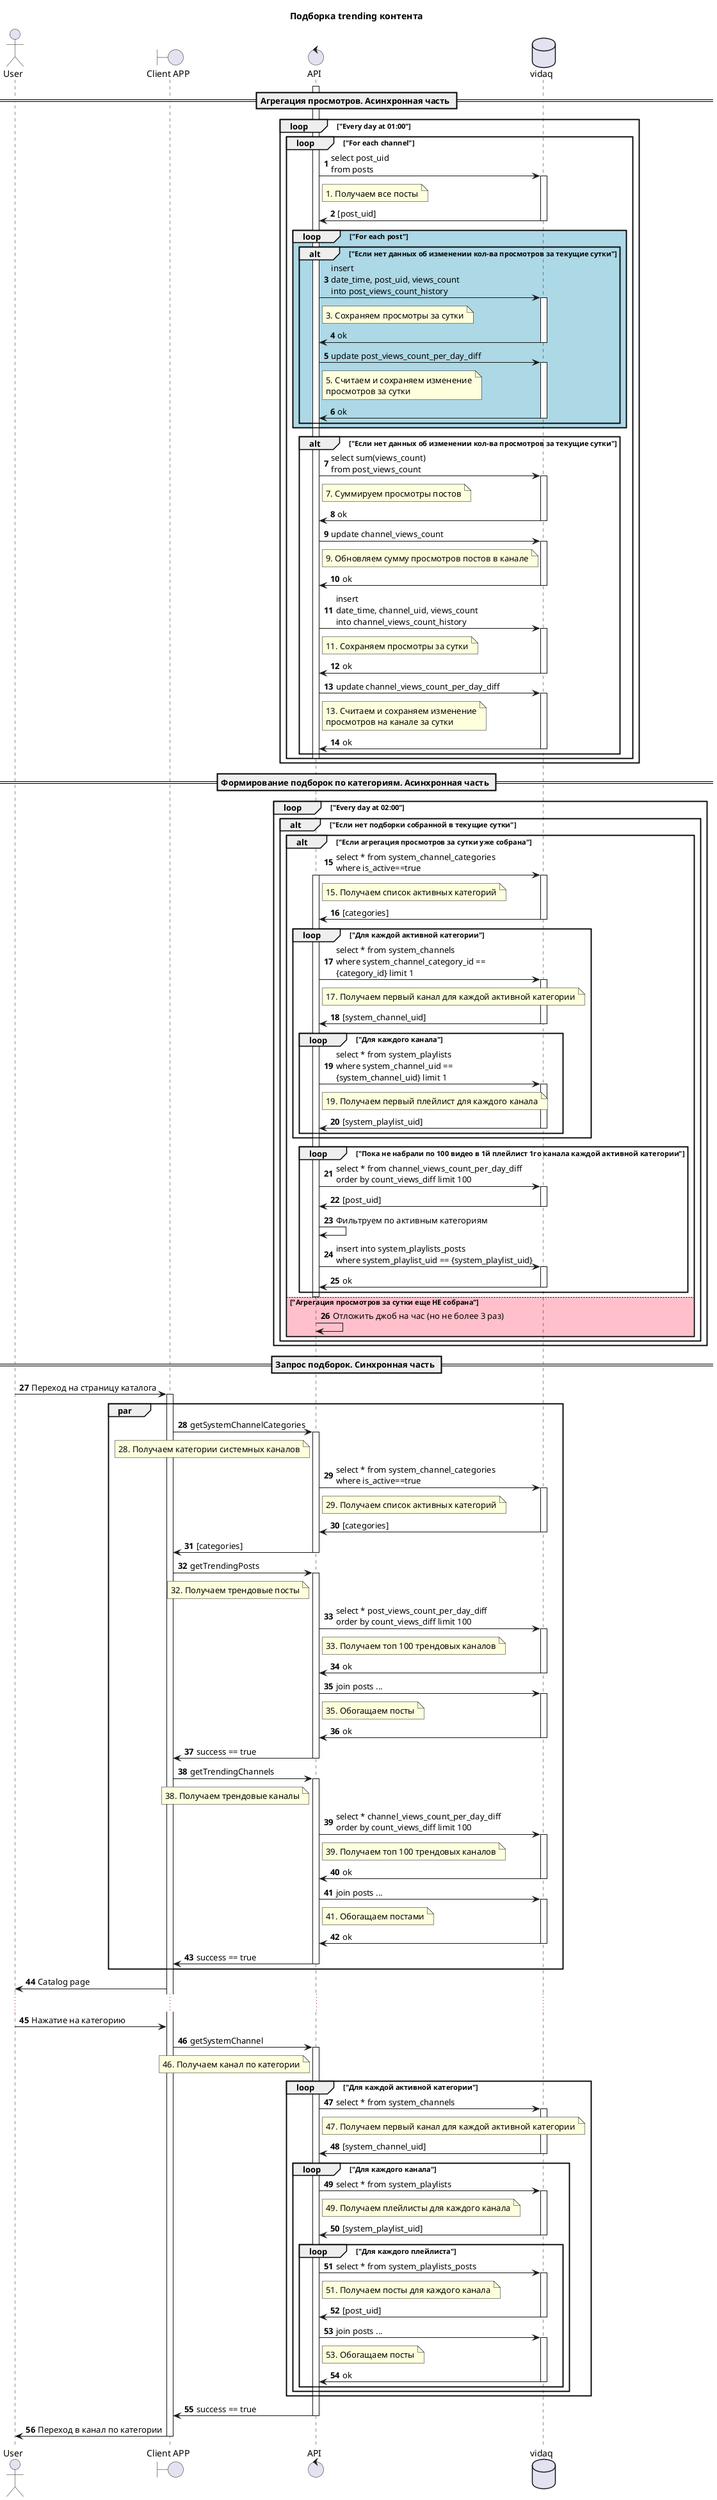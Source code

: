 @startuml
'https://plantuml.com/sequence-diagram
title "Подборка trending контента"

actor User as U
boundary "Client APP" as GUI
control "API" as C
database "vidaq" as DB

autonumber
== Агрегация просмотров. Асинхронная часть ==
loop "Every day at 01:00"
activate C


loop "For each channel"
C -> DB: select post_uid \nfrom posts
activate DB
note right C
%autonumber%. Получаем все посты
end note
DB -> C: [post_uid]
deactivate DB

loop #LightBlue "For each post"
alt "Если нет данных об изменении кол-ва просмотров за текущие сутки"
C -> DB: insert \ndate_time, post_uid, views_count \ninto post_views_count_history
activate DB
note right C
%autonumber%. Сохраняем просмотры за сутки
end note
DB -> C: ok
deactivate DB

C -> DB: update post_views_count_per_day_diff
activate DB
note right C
%autonumber%. Считаем и сохраняем изменение
просмотров за сутки
end note
DB -> C: ok
deactivate DB
end
end loop

alt "Если нет данных об изменении кол-ва просмотров за текущие сутки"
C -> DB: select sum(views_count) \nfrom post_views_count
activate DB
note right C
%autonumber%. Cуммируем просмотры постов
end note
DB -> C: ok
deactivate DB

C -> DB: update channel_views_count
activate DB
note right C
%autonumber%. Обновляем сумму просмотров постов в канале
end note
DB -> C: ok
deactivate DB

C -> DB: insert \ndate_time, channel_uid, views_count \ninto channel_views_count_history
activate DB
note right C
%autonumber%. Сохраняем просмотры за сутки
end note
DB -> C: ok
deactivate DB

C -> DB: update channel_views_count_per_day_diff
activate DB
note right C
%autonumber%. Считаем и сохраняем изменение
просмотров на канале за сутки
end note
DB -> C: ok
deactivate DB

end
deactivate C
end loop
end loop


== Формирование подборок по категориям. Асинхронная часть ==
'в этой части собираем каналы и посты и перекладываем в таблицы подборок
loop "Every day at 02:00"
alt "Если нет подборки собранной в текущие сутки"
alt "Если агрегация просмотров за сутки уже собрана"

C -> DB: select * from system_channel_categories \nwhere is_active==true
activate C
note right C
%autonumber%. Получаем список активных категорий
end note
activate DB
DB -> C: [categories]
deactivate DB

loop "Для каждой активной категории"
C -> DB: select * from system_channels \nwhere system_channel_category_id == \n{category_id} limit 1
note right C
%autonumber%. Получаем первый канал для каждой активной категории
end note
activate DB
DB -> C: [system_channel_uid]
deactivate DB


loop "Для каждого канала"
C -> DB: select * from system_playlists \nwhere system_channel_uid == \n{system_channel_uid} limit 1
note right C
%autonumber%. Получаем первый плейлист для каждого канала
end note
activate DB
DB -> C: [system_playlist_uid]
deactivate DB
end loop
end loop

loop "Пока не набрали по 100 видео в 1й плейлист 1го канала каждой активной категории"
C -> DB: select * from channel_views_count_per_day_diff \norder by count_views_diff limit 100
activate DB
DB -> C: [post_uid]
deactivate DB
C -> C: Фильтруем по активным категориям
C -> DB: insert into system_playlists_posts \nwhere system_playlist_uid == {system_playlist_uid}
activate DB
DB -> C: ok
deactivate DB
end loop
deactivate C
else #Pink "Агрегация просмотров за сутки еще НЕ собрана"
C -> C: Отложить джоб на час (но не более 3 раз)
end

end
end loop

== Запрос подборок. Синхронная часть ==
U -> GUI: Переход на страницу каталога
activate GUI

par
GUI -> C: getSystemChannelCategories
activate C
note left C
%autonumber%. Получаем категории системных каналов
end note
C -> DB: select * from system_channel_categories \nwhere is_active==true
note right C
%autonumber%. Получаем список активных категорий
end note
activate DB
DB -> C: [categories]
deactivate DB
C -> GUI: [categories]
deactivate C

GUI -> C: getTrendingPosts
activate C
note left C
%autonumber%. Получаем трендовые посты
end note
C -> DB: select * post_views_count_per_day_diff \norder by count_views_diff limit 100
note right C
%autonumber%. Получаем топ 100 трендовых каналов
end note
activate DB
DB -> C: ok
deactivate DB
C -> DB: join posts ...
note right C
%autonumber%. Обогащаем посты
end note
activate DB
DB -> C: ok
deactivate DB
C -> GUI: success == true
deactivate C

GUI -> C: getTrendingChannels
activate C
note left C
%autonumber%. Получаем трендовые каналы
end note
C -> DB: select * channel_views_count_per_day_diff \norder by count_views_diff limit 100
note right C
%autonumber%. Получаем топ 100 трендовых каналов
end note
activate DB
DB -> C: ok
deactivate DB
C -> DB: join posts ...
note right C
%autonumber%. Обогащаем постами
end note
activate DB
DB -> C: ok
deactivate DB

C -> GUI: success == true
deactivate C
end
GUI -> U: Catalog page

...

U -> GUI: Нажатие на категорию
GUI -> C: getSystemChannel
activate C
note left C
%autonumber%. Получаем канал по категории
end note
loop "Для каждой активной категории"
C -> DB: select * from system_channels
note right C
%autonumber%. Получаем первый канал для каждой активной категории
end note
activate DB
DB -> C: [system_channel_uid]
deactivate DB


loop "Для каждого канала"
C -> DB: select * from system_playlists
note right C
%autonumber%. Получаем плейлисты для каждого канала
end note
activate DB
DB -> C: [system_playlist_uid]
deactivate DB
loop "Для каждого плейлиста"
C -> DB: select * from system_playlists_posts
note right C
%autonumber%. Получаем посты для каждого канала
end note
activate DB
DB -> C: [post_uid]
deactivate DB
C -> DB: join posts ...
note right C
%autonumber%. Обогащаем посты
end note
activate DB
DB -> C: ok
deactivate DB

end loop
end loop
end loop
C -> GUI: success == true
deactivate C
GUI -> U: Переход в канал по категории
deactivate GUI

@enduml